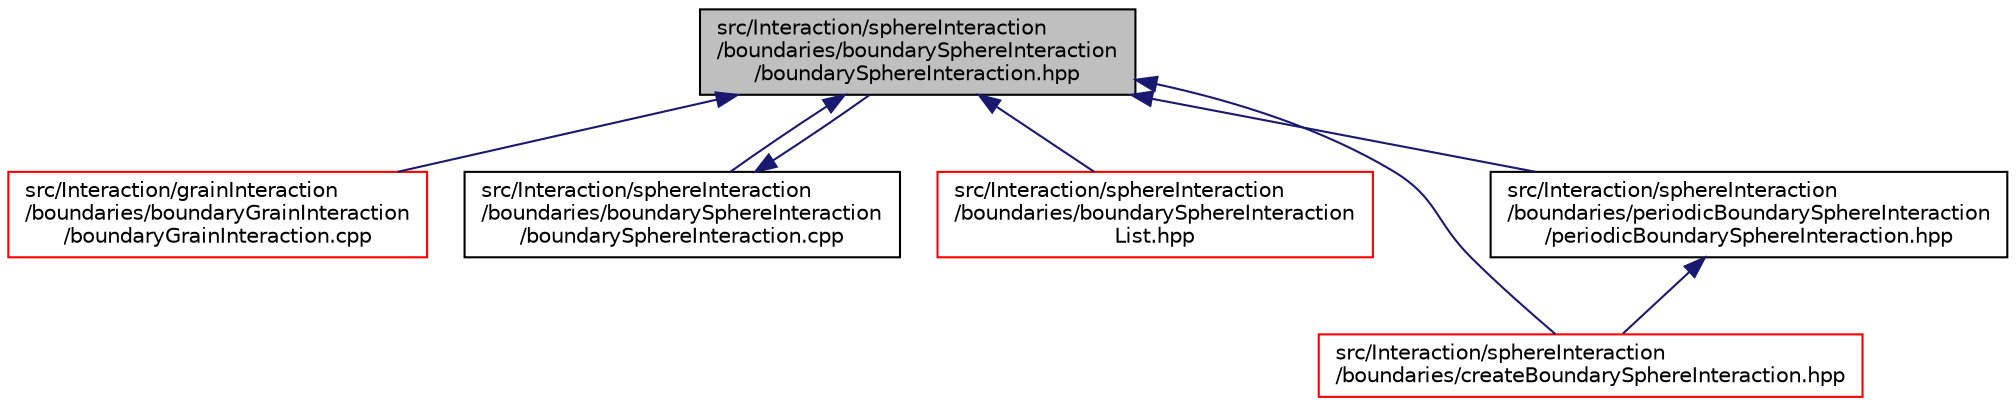 digraph "src/Interaction/sphereInteraction/boundaries/boundarySphereInteraction/boundarySphereInteraction.hpp"
{
 // LATEX_PDF_SIZE
  edge [fontname="Helvetica",fontsize="10",labelfontname="Helvetica",labelfontsize="10"];
  node [fontname="Helvetica",fontsize="10",shape=record];
  Node1 [label="src/Interaction/sphereInteraction\l/boundaries/boundarySphereInteraction\l/boundarySphereInteraction.hpp",height=0.2,width=0.4,color="black", fillcolor="grey75", style="filled", fontcolor="black",tooltip=" "];
  Node1 -> Node2 [dir="back",color="midnightblue",fontsize="10",style="solid",fontname="Helvetica"];
  Node2 [label="src/Interaction/grainInteraction\l/boundaries/boundaryGrainInteraction\l/boundaryGrainInteraction.cpp",height=0.2,width=0.4,color="red", fillcolor="white", style="filled",URL="$boundaryGrainInteraction_8cpp.html",tooltip=" "];
  Node1 -> Node11 [dir="back",color="midnightblue",fontsize="10",style="solid",fontname="Helvetica"];
  Node11 [label="src/Interaction/sphereInteraction\l/boundaries/boundarySphereInteraction\l/boundarySphereInteraction.cpp",height=0.2,width=0.4,color="black", fillcolor="white", style="filled",URL="$boundarySphereInteraction_8cpp.html",tooltip=" "];
  Node11 -> Node1 [dir="back",color="midnightblue",fontsize="10",style="solid",fontname="Helvetica"];
  Node1 -> Node12 [dir="back",color="midnightblue",fontsize="10",style="solid",fontname="Helvetica"];
  Node12 [label="src/Interaction/sphereInteraction\l/boundaries/boundarySphereInteraction\lList.hpp",height=0.2,width=0.4,color="red", fillcolor="white", style="filled",URL="$boundarySphereInteractionList_8hpp.html",tooltip=" "];
  Node1 -> Node17 [dir="back",color="midnightblue",fontsize="10",style="solid",fontname="Helvetica"];
  Node17 [label="src/Interaction/sphereInteraction\l/boundaries/createBoundarySphereInteraction.hpp",height=0.2,width=0.4,color="red", fillcolor="white", style="filled",URL="$createBoundarySphereInteraction_8hpp.html",tooltip=" "];
  Node1 -> Node18 [dir="back",color="midnightblue",fontsize="10",style="solid",fontname="Helvetica"];
  Node18 [label="src/Interaction/sphereInteraction\l/boundaries/periodicBoundarySphereInteraction\l/periodicBoundarySphereInteraction.hpp",height=0.2,width=0.4,color="black", fillcolor="white", style="filled",URL="$periodicBoundarySphereInteraction_8hpp.html",tooltip=" "];
  Node18 -> Node17 [dir="back",color="midnightblue",fontsize="10",style="solid",fontname="Helvetica"];
}

